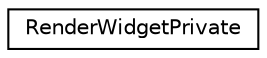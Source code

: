 digraph "Graphical Class Hierarchy"
{
  edge [fontname="Helvetica",fontsize="10",labelfontname="Helvetica",labelfontsize="10"];
  node [fontname="Helvetica",fontsize="10",shape=record];
  rankdir="LR";
  Node0 [label="RenderWidgetPrivate",height=0.2,width=0.4,color="black", fillcolor="white", style="filled",URL="$class_render_widget_private.html"];
}
